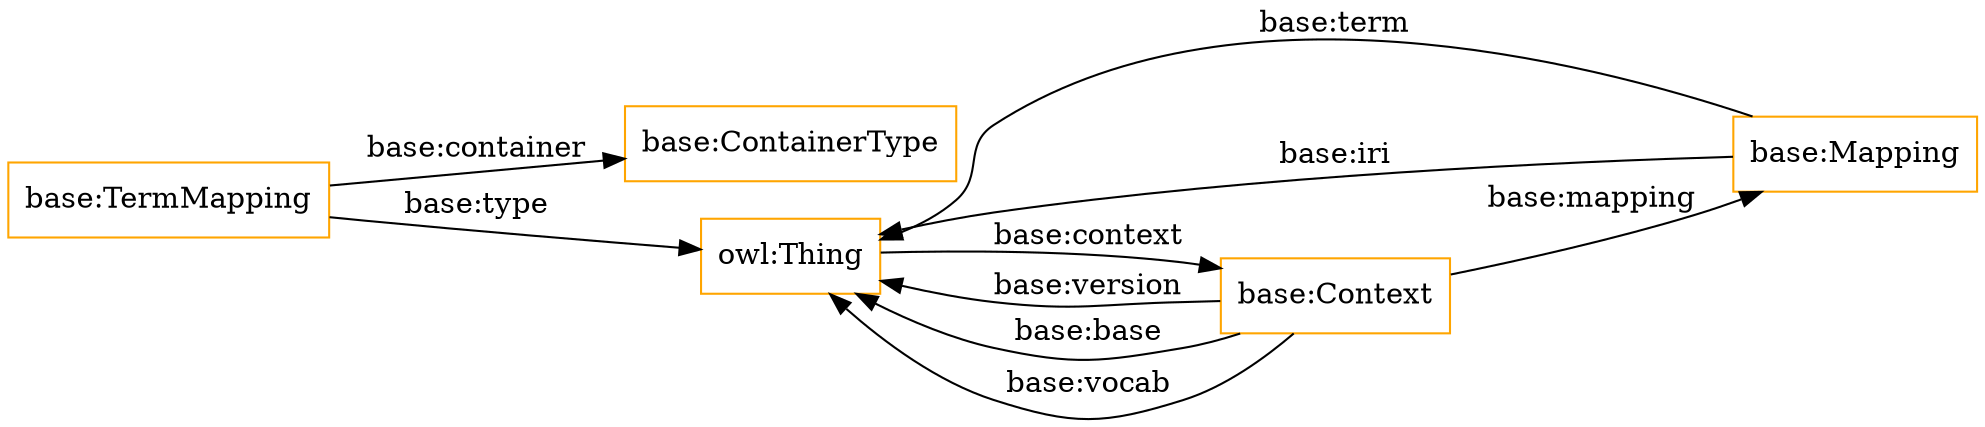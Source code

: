 digraph ar2dtool_diagram { 
rankdir=LR;
size="1501"
node [shape = rectangle, color="orange"]; "base:TermMapping" "base:Mapping" "base:Context" "base:ContainerType" ; /*classes style*/
	"owl:Thing" -> "base:Context" [ label = "base:context" ];
	"base:Context" -> "owl:Thing" [ label = "base:version" ];
	"base:Context" -> "base:Mapping" [ label = "base:mapping" ];
	"base:Mapping" -> "owl:Thing" [ label = "base:term" ];
	"base:TermMapping" -> "owl:Thing" [ label = "base:type" ];
	"base:Context" -> "owl:Thing" [ label = "base:base" ];
	"base:TermMapping" -> "base:ContainerType" [ label = "base:container" ];
	"base:Context" -> "owl:Thing" [ label = "base:vocab" ];
	"base:Mapping" -> "owl:Thing" [ label = "base:iri" ];

}

